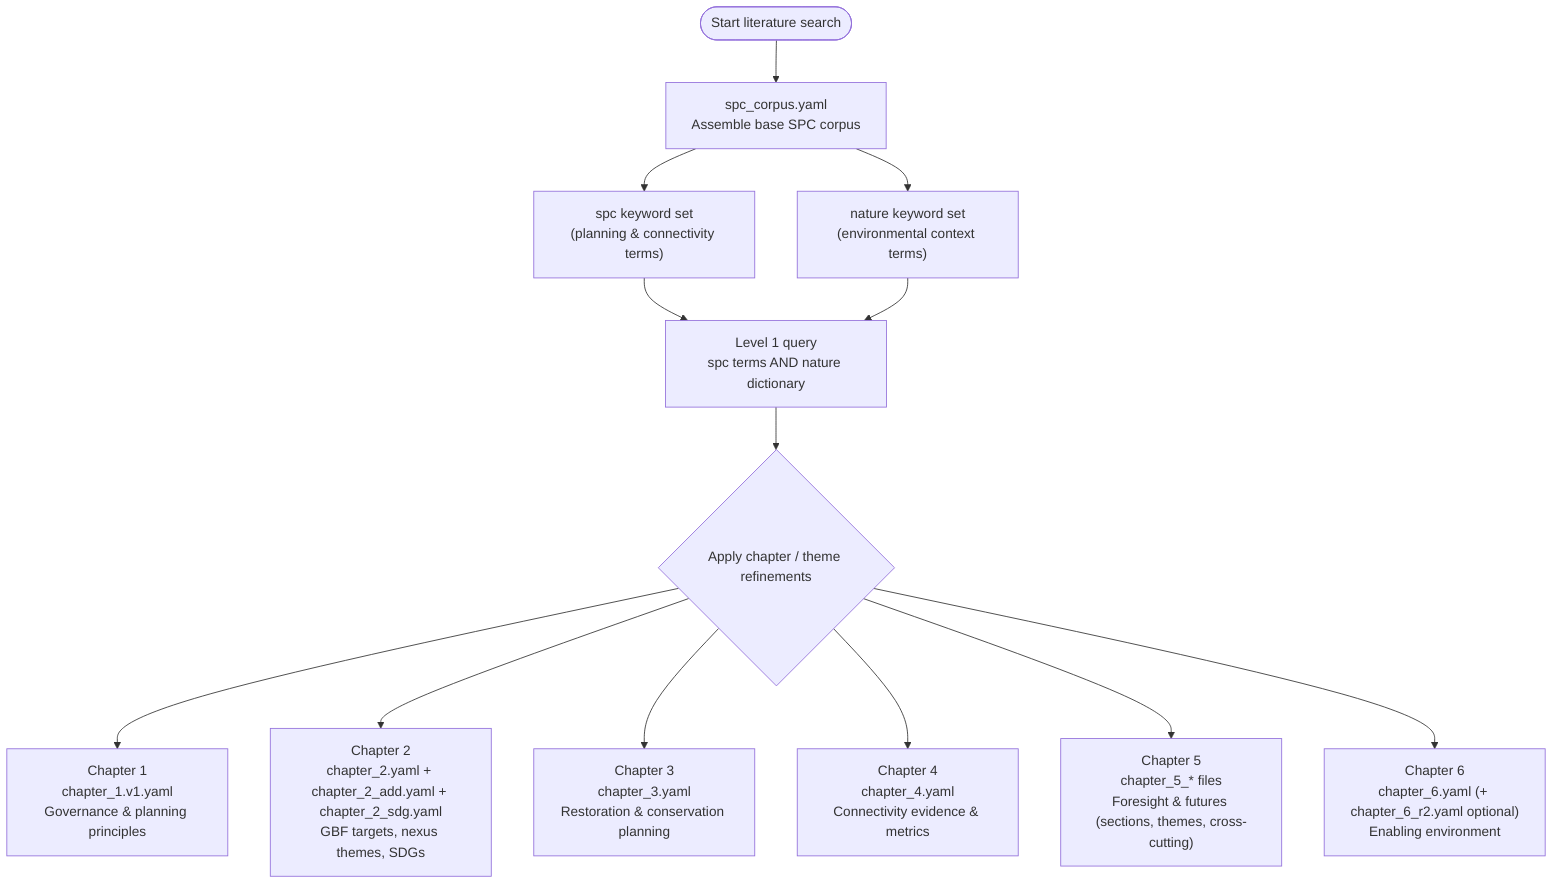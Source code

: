 flowchart TD
    Start([Start literature search]) --> SPC["spc_corpus.yaml<br/>Assemble base SPC corpus"]
    click SPC "./input/search_terms/spc_corpus.yaml" "Open spc_corpus.yaml"
    SPC --> SPC_list["spc keyword set<br/>(planning & connectivity terms)"]
    SPC --> NATURE_list["nature keyword set<br/>(environmental context terms)"]
    SPC_list --> BaseQuery["Level 1 query<br/>spc terms AND nature dictionary"]
    NATURE_list --> BaseQuery

    BaseQuery --> ChapterSelect{Apply chapter / theme refinements}

    ChapterSelect --> CH1["Chapter 1<br/>chapter_1.v1.yaml<br/>Governance & planning principles"]
    click CH1 "./input/search_terms/chapter_1.v1.yaml" "Open chapter_1.v1.yaml"
    ChapterSelect --> CH2["Chapter 2<br/>chapter_2.yaml + chapter_2_add.yaml + chapter_2_sdg.yaml<br/>GBF targets, nexus themes, SDGs"]
    click CH2 "./input/search_terms/chapter_2.yaml" "Open chapter_2.yaml"
    ChapterSelect --> CH3["Chapter 3<br/>chapter_3.yaml<br/>Restoration & conservation planning"]
    click CH3 "./input/search_terms/chapter_3.yaml" "Open chapter_3.yaml"
    ChapterSelect --> CH4["Chapter 4<br/>chapter_4.yaml<br/>Connectivity evidence & metrics"]
    click CH4 "./input/search_terms/chapter_4.yaml" "Open chapter_4.yaml"
    ChapterSelect --> CH5["Chapter 5<br/>chapter_5_* files<br/>Foresight & futures (sections, themes, cross-cutting)"]
    click CH5 "./input/search_terms/Chapter_5_1_2.yaml" "Open Chapter 5 search terms"
    ChapterSelect --> CH6["Chapter 6<br/>chapter_6.yaml (+ chapter_6_r2.yaml optional)<br/>Enabling environment"]
    click CH6 "./input/search_terms/chapter_6.yaml" "Open chapter_6.yaml"